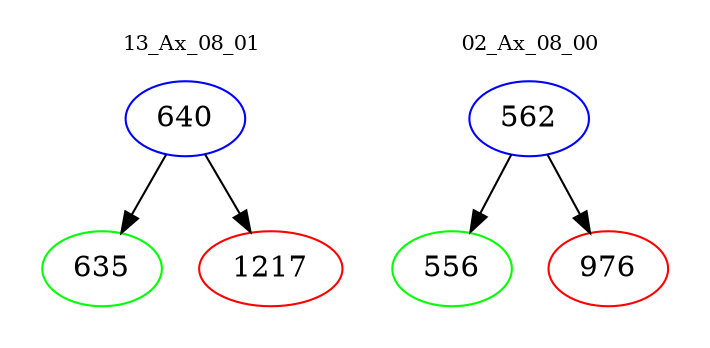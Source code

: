 digraph{
subgraph cluster_0 {
color = white
label = "13_Ax_08_01";
fontsize=10;
T0_640 [label="640", color="blue"]
T0_640 -> T0_635 [color="black"]
T0_635 [label="635", color="green"]
T0_640 -> T0_1217 [color="black"]
T0_1217 [label="1217", color="red"]
}
subgraph cluster_1 {
color = white
label = "02_Ax_08_00";
fontsize=10;
T1_562 [label="562", color="blue"]
T1_562 -> T1_556 [color="black"]
T1_556 [label="556", color="green"]
T1_562 -> T1_976 [color="black"]
T1_976 [label="976", color="red"]
}
}
